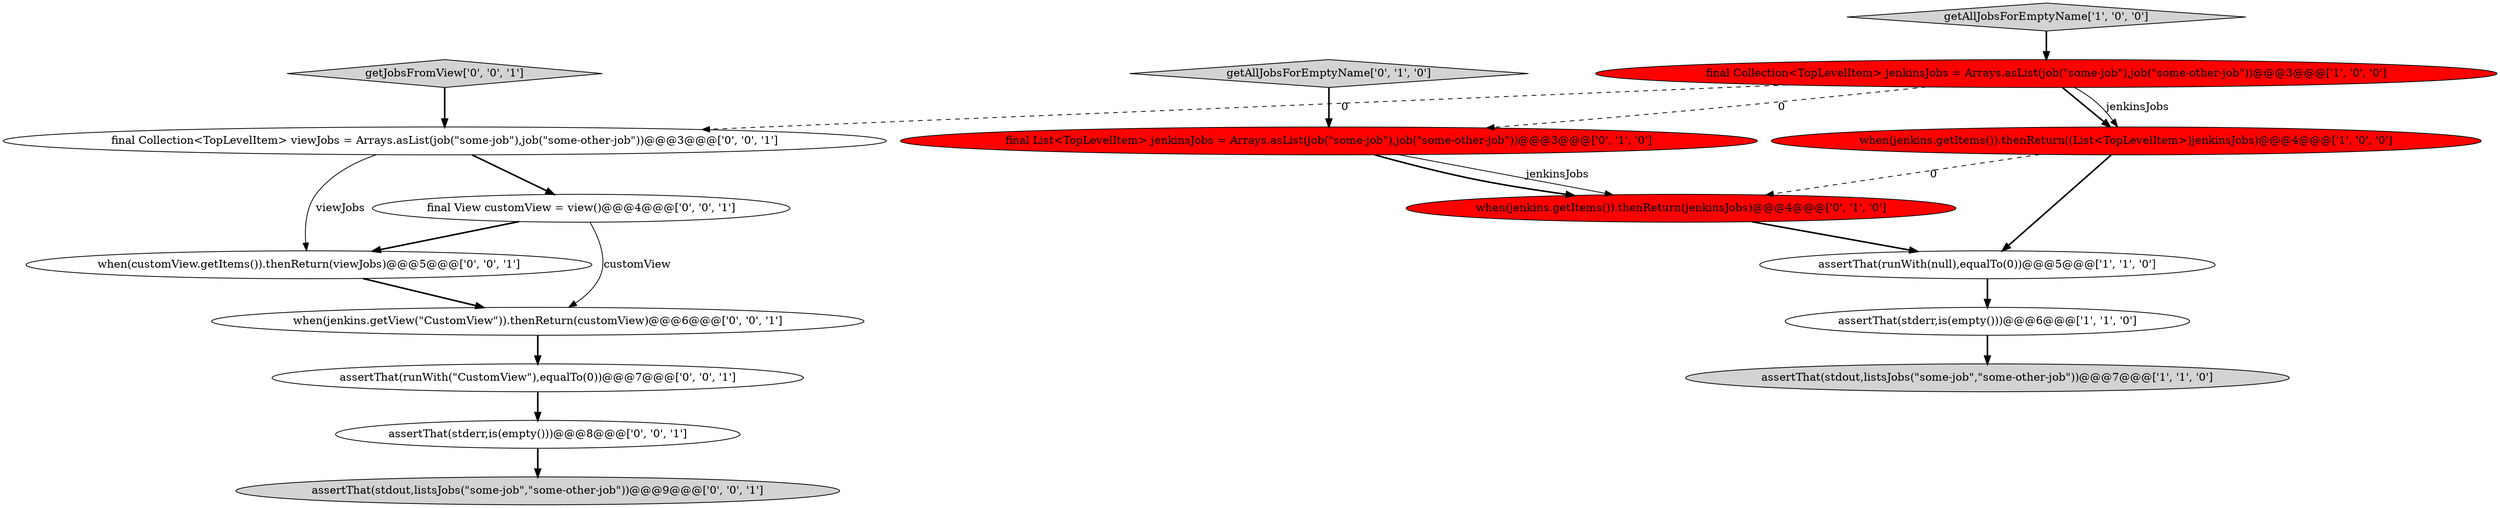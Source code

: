 digraph {
11 [style = filled, label = "assertThat(runWith(\"CustomView\"),equalTo(0))@@@7@@@['0', '0', '1']", fillcolor = white, shape = ellipse image = "AAA0AAABBB3BBB"];
8 [style = filled, label = "final List<TopLevelItem> jenkinsJobs = Arrays.asList(job(\"some-job\"),job(\"some-other-job\"))@@@3@@@['0', '1', '0']", fillcolor = red, shape = ellipse image = "AAA1AAABBB2BBB"];
16 [style = filled, label = "assertThat(stderr,is(empty()))@@@8@@@['0', '0', '1']", fillcolor = white, shape = ellipse image = "AAA0AAABBB3BBB"];
14 [style = filled, label = "when(customView.getItems()).thenReturn(viewJobs)@@@5@@@['0', '0', '1']", fillcolor = white, shape = ellipse image = "AAA0AAABBB3BBB"];
12 [style = filled, label = "assertThat(stdout,listsJobs(\"some-job\",\"some-other-job\"))@@@9@@@['0', '0', '1']", fillcolor = lightgray, shape = ellipse image = "AAA0AAABBB3BBB"];
13 [style = filled, label = "final Collection<TopLevelItem> viewJobs = Arrays.asList(job(\"some-job\"),job(\"some-other-job\"))@@@3@@@['0', '0', '1']", fillcolor = white, shape = ellipse image = "AAA0AAABBB3BBB"];
6 [style = filled, label = "when(jenkins.getItems()).thenReturn(jenkinsJobs)@@@4@@@['0', '1', '0']", fillcolor = red, shape = ellipse image = "AAA1AAABBB2BBB"];
9 [style = filled, label = "getJobsFromView['0', '0', '1']", fillcolor = lightgray, shape = diamond image = "AAA0AAABBB3BBB"];
0 [style = filled, label = "assertThat(stderr,is(empty()))@@@6@@@['1', '1', '0']", fillcolor = white, shape = ellipse image = "AAA0AAABBB1BBB"];
7 [style = filled, label = "getAllJobsForEmptyName['0', '1', '0']", fillcolor = lightgray, shape = diamond image = "AAA0AAABBB2BBB"];
15 [style = filled, label = "when(jenkins.getView(\"CustomView\")).thenReturn(customView)@@@6@@@['0', '0', '1']", fillcolor = white, shape = ellipse image = "AAA0AAABBB3BBB"];
3 [style = filled, label = "when(jenkins.getItems()).thenReturn((List<TopLevelItem>)jenkinsJobs)@@@4@@@['1', '0', '0']", fillcolor = red, shape = ellipse image = "AAA1AAABBB1BBB"];
5 [style = filled, label = "getAllJobsForEmptyName['1', '0', '0']", fillcolor = lightgray, shape = diamond image = "AAA0AAABBB1BBB"];
10 [style = filled, label = "final View customView = view()@@@4@@@['0', '0', '1']", fillcolor = white, shape = ellipse image = "AAA0AAABBB3BBB"];
4 [style = filled, label = "assertThat(runWith(null),equalTo(0))@@@5@@@['1', '1', '0']", fillcolor = white, shape = ellipse image = "AAA0AAABBB1BBB"];
1 [style = filled, label = "assertThat(stdout,listsJobs(\"some-job\",\"some-other-job\"))@@@7@@@['1', '1', '0']", fillcolor = lightgray, shape = ellipse image = "AAA0AAABBB1BBB"];
2 [style = filled, label = "final Collection<TopLevelItem> jenkinsJobs = Arrays.asList(job(\"some-job\"),job(\"some-other-job\"))@@@3@@@['1', '0', '0']", fillcolor = red, shape = ellipse image = "AAA1AAABBB1BBB"];
13->10 [style = bold, label=""];
11->16 [style = bold, label=""];
3->6 [style = dashed, label="0"];
8->6 [style = solid, label="jenkinsJobs"];
10->14 [style = bold, label=""];
2->3 [style = bold, label=""];
8->6 [style = bold, label=""];
7->8 [style = bold, label=""];
2->8 [style = dashed, label="0"];
3->4 [style = bold, label=""];
10->15 [style = solid, label="customView"];
4->0 [style = bold, label=""];
6->4 [style = bold, label=""];
5->2 [style = bold, label=""];
15->11 [style = bold, label=""];
2->13 [style = dashed, label="0"];
0->1 [style = bold, label=""];
13->14 [style = solid, label="viewJobs"];
2->3 [style = solid, label="jenkinsJobs"];
14->15 [style = bold, label=""];
16->12 [style = bold, label=""];
9->13 [style = bold, label=""];
}
